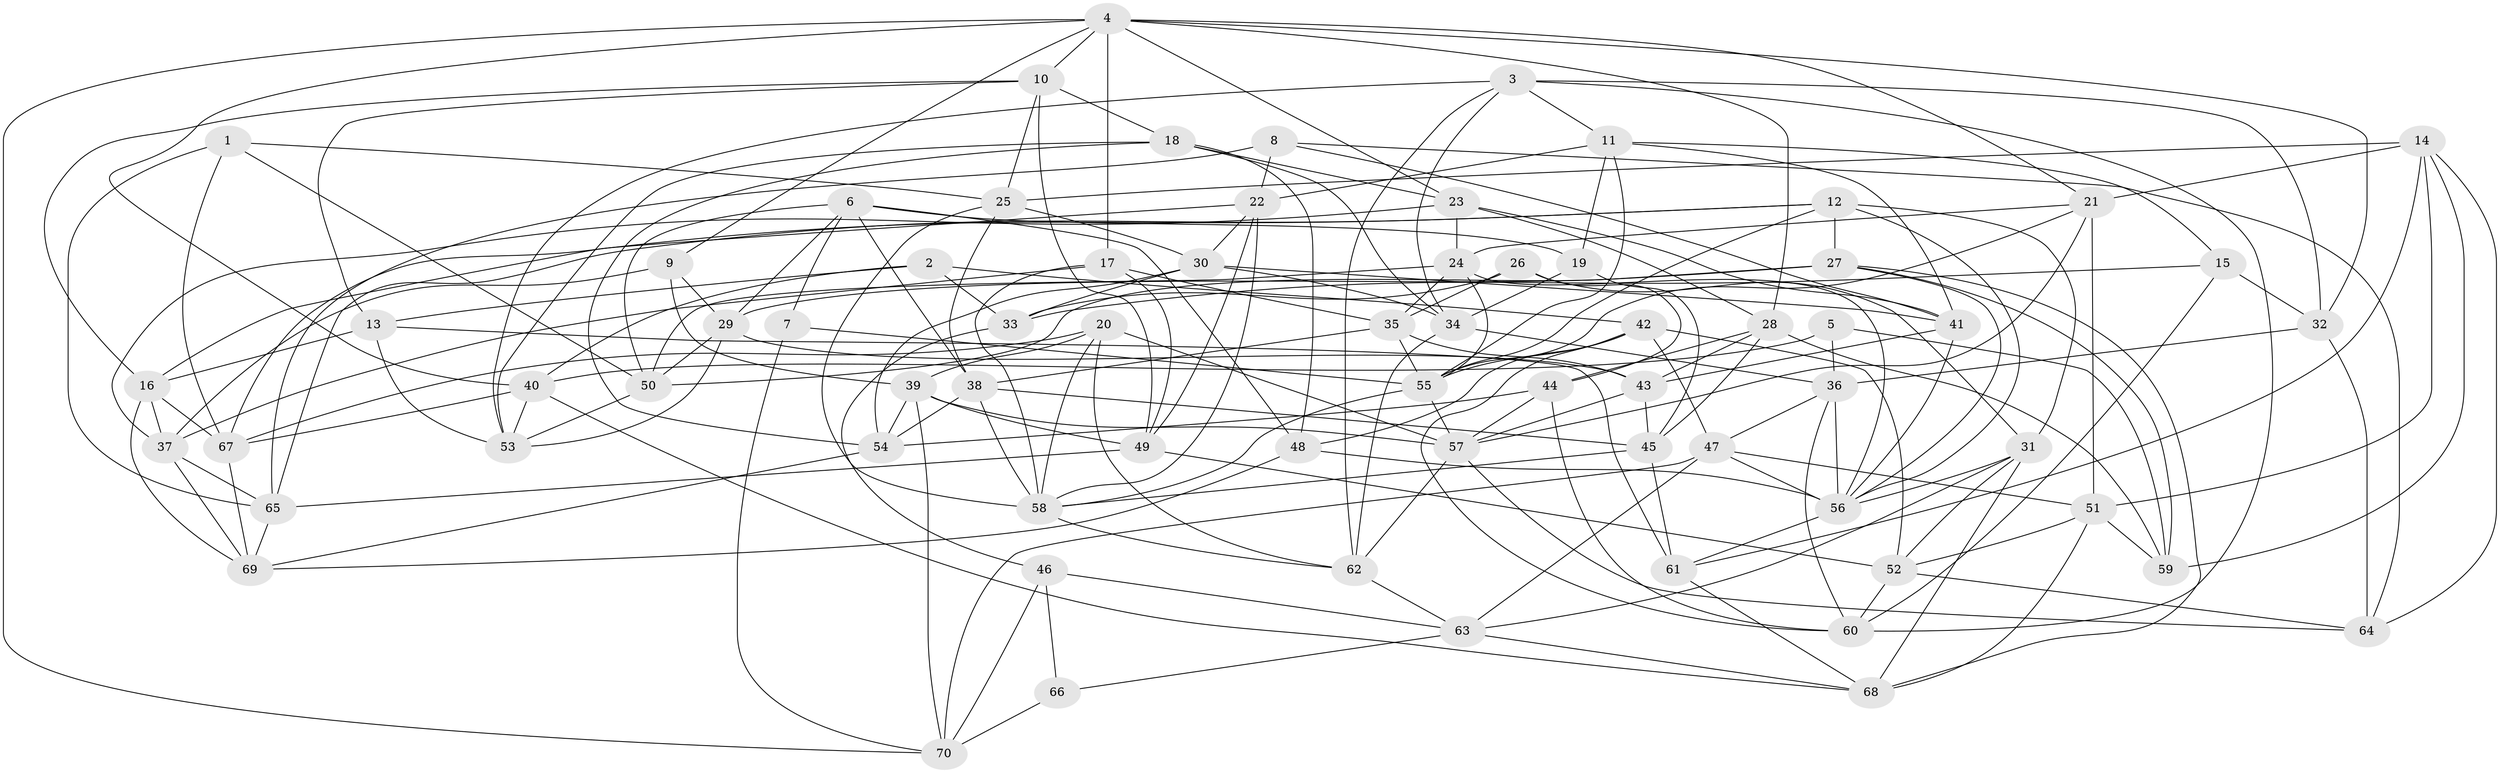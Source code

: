 // original degree distribution, {4: 1.0}
// Generated by graph-tools (version 1.1) at 2025/26/03/09/25 03:26:54]
// undirected, 70 vertices, 199 edges
graph export_dot {
graph [start="1"]
  node [color=gray90,style=filled];
  1;
  2;
  3;
  4;
  5;
  6;
  7;
  8;
  9;
  10;
  11;
  12;
  13;
  14;
  15;
  16;
  17;
  18;
  19;
  20;
  21;
  22;
  23;
  24;
  25;
  26;
  27;
  28;
  29;
  30;
  31;
  32;
  33;
  34;
  35;
  36;
  37;
  38;
  39;
  40;
  41;
  42;
  43;
  44;
  45;
  46;
  47;
  48;
  49;
  50;
  51;
  52;
  53;
  54;
  55;
  56;
  57;
  58;
  59;
  60;
  61;
  62;
  63;
  64;
  65;
  66;
  67;
  68;
  69;
  70;
  1 -- 25 [weight=1.0];
  1 -- 50 [weight=1.0];
  1 -- 65 [weight=1.0];
  1 -- 67 [weight=1.0];
  2 -- 13 [weight=1.0];
  2 -- 33 [weight=1.0];
  2 -- 40 [weight=1.0];
  2 -- 42 [weight=1.0];
  3 -- 11 [weight=1.0];
  3 -- 32 [weight=1.0];
  3 -- 34 [weight=1.0];
  3 -- 53 [weight=1.0];
  3 -- 60 [weight=1.0];
  3 -- 62 [weight=1.0];
  4 -- 9 [weight=1.0];
  4 -- 10 [weight=1.0];
  4 -- 17 [weight=2.0];
  4 -- 21 [weight=1.0];
  4 -- 23 [weight=1.0];
  4 -- 28 [weight=1.0];
  4 -- 32 [weight=1.0];
  4 -- 40 [weight=1.0];
  4 -- 70 [weight=1.0];
  5 -- 36 [weight=1.0];
  5 -- 40 [weight=1.0];
  5 -- 59 [weight=2.0];
  6 -- 7 [weight=1.0];
  6 -- 19 [weight=1.0];
  6 -- 29 [weight=1.0];
  6 -- 38 [weight=1.0];
  6 -- 48 [weight=1.0];
  6 -- 50 [weight=1.0];
  7 -- 55 [weight=2.0];
  7 -- 70 [weight=1.0];
  8 -- 22 [weight=1.0];
  8 -- 41 [weight=1.0];
  8 -- 64 [weight=1.0];
  8 -- 65 [weight=1.0];
  9 -- 29 [weight=1.0];
  9 -- 37 [weight=1.0];
  9 -- 39 [weight=1.0];
  10 -- 13 [weight=1.0];
  10 -- 16 [weight=1.0];
  10 -- 18 [weight=1.0];
  10 -- 25 [weight=1.0];
  10 -- 49 [weight=1.0];
  11 -- 15 [weight=1.0];
  11 -- 19 [weight=1.0];
  11 -- 22 [weight=1.0];
  11 -- 41 [weight=1.0];
  11 -- 55 [weight=1.0];
  12 -- 16 [weight=1.0];
  12 -- 27 [weight=1.0];
  12 -- 31 [weight=1.0];
  12 -- 55 [weight=1.0];
  12 -- 56 [weight=1.0];
  12 -- 65 [weight=1.0];
  13 -- 16 [weight=1.0];
  13 -- 53 [weight=1.0];
  13 -- 61 [weight=2.0];
  14 -- 21 [weight=1.0];
  14 -- 25 [weight=1.0];
  14 -- 51 [weight=1.0];
  14 -- 59 [weight=1.0];
  14 -- 61 [weight=1.0];
  14 -- 64 [weight=1.0];
  15 -- 32 [weight=1.0];
  15 -- 33 [weight=1.0];
  15 -- 60 [weight=1.0];
  16 -- 37 [weight=1.0];
  16 -- 67 [weight=1.0];
  16 -- 69 [weight=1.0];
  17 -- 35 [weight=1.0];
  17 -- 37 [weight=1.0];
  17 -- 49 [weight=1.0];
  17 -- 58 [weight=1.0];
  18 -- 23 [weight=1.0];
  18 -- 34 [weight=1.0];
  18 -- 48 [weight=1.0];
  18 -- 53 [weight=1.0];
  18 -- 54 [weight=1.0];
  19 -- 34 [weight=1.0];
  19 -- 45 [weight=1.0];
  20 -- 39 [weight=1.0];
  20 -- 57 [weight=2.0];
  20 -- 58 [weight=1.0];
  20 -- 62 [weight=1.0];
  20 -- 67 [weight=1.0];
  21 -- 24 [weight=1.0];
  21 -- 51 [weight=1.0];
  21 -- 55 [weight=1.0];
  21 -- 57 [weight=1.0];
  22 -- 30 [weight=1.0];
  22 -- 49 [weight=1.0];
  22 -- 58 [weight=1.0];
  22 -- 67 [weight=1.0];
  23 -- 24 [weight=1.0];
  23 -- 28 [weight=1.0];
  23 -- 37 [weight=1.0];
  23 -- 41 [weight=1.0];
  24 -- 35 [weight=1.0];
  24 -- 50 [weight=1.0];
  24 -- 55 [weight=1.0];
  24 -- 56 [weight=1.0];
  25 -- 30 [weight=1.0];
  25 -- 38 [weight=1.0];
  25 -- 58 [weight=1.0];
  26 -- 31 [weight=1.0];
  26 -- 33 [weight=1.0];
  26 -- 35 [weight=1.0];
  26 -- 44 [weight=1.0];
  27 -- 29 [weight=1.0];
  27 -- 50 [weight=1.0];
  27 -- 56 [weight=1.0];
  27 -- 59 [weight=1.0];
  27 -- 68 [weight=1.0];
  28 -- 43 [weight=1.0];
  28 -- 44 [weight=1.0];
  28 -- 45 [weight=1.0];
  28 -- 59 [weight=1.0];
  29 -- 43 [weight=1.0];
  29 -- 50 [weight=1.0];
  29 -- 53 [weight=1.0];
  30 -- 33 [weight=1.0];
  30 -- 34 [weight=1.0];
  30 -- 41 [weight=1.0];
  30 -- 54 [weight=1.0];
  31 -- 52 [weight=1.0];
  31 -- 56 [weight=1.0];
  31 -- 63 [weight=1.0];
  31 -- 68 [weight=1.0];
  32 -- 36 [weight=1.0];
  32 -- 64 [weight=2.0];
  33 -- 46 [weight=2.0];
  34 -- 36 [weight=1.0];
  34 -- 62 [weight=1.0];
  35 -- 38 [weight=1.0];
  35 -- 43 [weight=1.0];
  35 -- 55 [weight=1.0];
  36 -- 47 [weight=1.0];
  36 -- 56 [weight=1.0];
  36 -- 60 [weight=1.0];
  37 -- 65 [weight=1.0];
  37 -- 69 [weight=1.0];
  38 -- 45 [weight=1.0];
  38 -- 54 [weight=1.0];
  38 -- 58 [weight=1.0];
  39 -- 49 [weight=1.0];
  39 -- 54 [weight=1.0];
  39 -- 57 [weight=1.0];
  39 -- 70 [weight=1.0];
  40 -- 53 [weight=1.0];
  40 -- 67 [weight=1.0];
  40 -- 68 [weight=1.0];
  41 -- 43 [weight=1.0];
  41 -- 56 [weight=1.0];
  42 -- 47 [weight=1.0];
  42 -- 48 [weight=1.0];
  42 -- 52 [weight=1.0];
  42 -- 55 [weight=1.0];
  42 -- 60 [weight=1.0];
  43 -- 45 [weight=1.0];
  43 -- 57 [weight=1.0];
  44 -- 54 [weight=1.0];
  44 -- 57 [weight=2.0];
  44 -- 60 [weight=1.0];
  45 -- 58 [weight=1.0];
  45 -- 61 [weight=1.0];
  46 -- 63 [weight=1.0];
  46 -- 66 [weight=2.0];
  46 -- 70 [weight=1.0];
  47 -- 51 [weight=1.0];
  47 -- 56 [weight=1.0];
  47 -- 63 [weight=1.0];
  47 -- 70 [weight=1.0];
  48 -- 56 [weight=2.0];
  48 -- 69 [weight=1.0];
  49 -- 52 [weight=1.0];
  49 -- 65 [weight=1.0];
  50 -- 53 [weight=1.0];
  51 -- 52 [weight=1.0];
  51 -- 59 [weight=1.0];
  51 -- 68 [weight=1.0];
  52 -- 60 [weight=1.0];
  52 -- 64 [weight=1.0];
  54 -- 69 [weight=1.0];
  55 -- 57 [weight=1.0];
  55 -- 58 [weight=1.0];
  56 -- 61 [weight=1.0];
  57 -- 62 [weight=1.0];
  57 -- 64 [weight=1.0];
  58 -- 62 [weight=1.0];
  61 -- 68 [weight=1.0];
  62 -- 63 [weight=1.0];
  63 -- 66 [weight=1.0];
  63 -- 68 [weight=1.0];
  65 -- 69 [weight=1.0];
  66 -- 70 [weight=1.0];
  67 -- 69 [weight=1.0];
}
